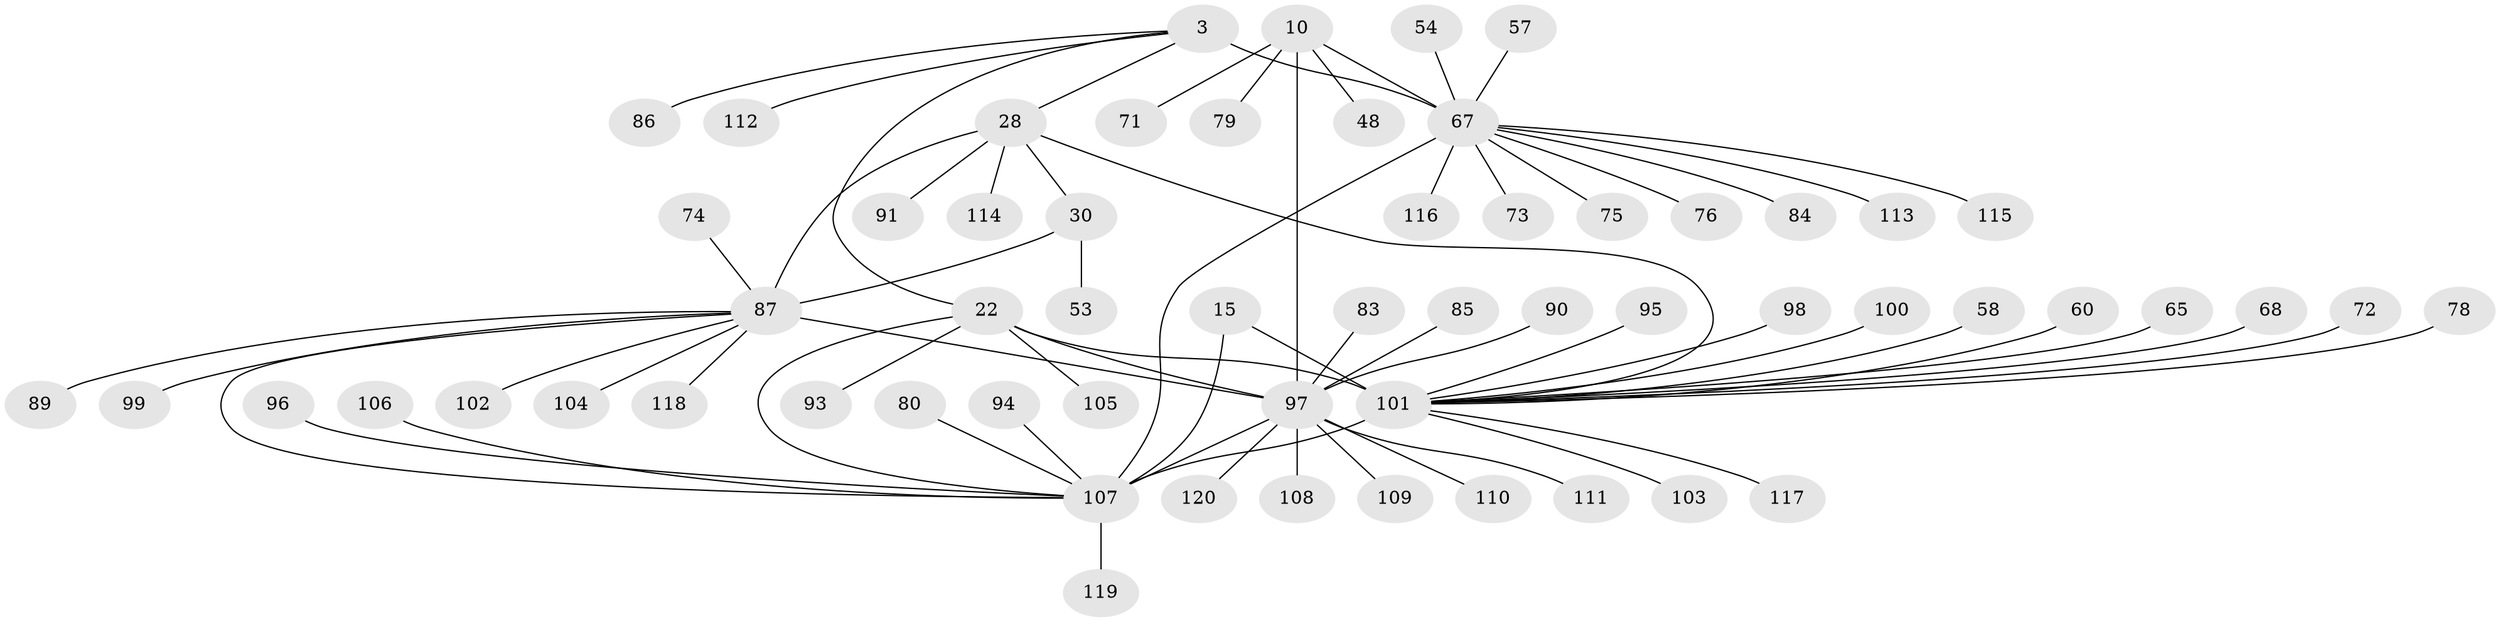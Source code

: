 // original degree distribution, {5: 0.016666666666666666, 7: 0.058333333333333334, 10: 0.06666666666666667, 8: 0.03333333333333333, 6: 0.025, 12: 0.016666666666666666, 9: 0.041666666666666664, 1: 0.6166666666666667, 4: 0.008333333333333333, 2: 0.11666666666666667}
// Generated by graph-tools (version 1.1) at 2025/54/03/09/25 04:54:29]
// undirected, 60 vertices, 68 edges
graph export_dot {
graph [start="1"]
  node [color=gray90,style=filled];
  3 [super="+2+1"];
  10 [super="+9"];
  15 [super="+13"];
  22 [super="+19"];
  28 [super="+27"];
  30 [super="+29"];
  48;
  53;
  54;
  57;
  58;
  60;
  65;
  67 [super="+6+43"];
  68;
  71;
  72;
  73;
  74;
  75;
  76;
  78;
  79;
  80;
  83;
  84;
  85;
  86;
  87 [super="+26+64+66+70"];
  89 [super="+39"];
  90 [super="+45"];
  91;
  93;
  94 [super="+38"];
  95 [super="+52"];
  96;
  97 [super="+81"];
  98;
  99;
  100;
  101 [super="+41+21+88+24+31+35+36+40+44"];
  102 [super="+82"];
  103;
  104;
  105 [super="+42"];
  106;
  107 [super="+69+59+62+77"];
  108;
  109;
  110 [super="+63"];
  111;
  112;
  113;
  114;
  115 [super="+92"];
  116;
  117;
  118;
  119;
  120;
  3 -- 112;
  3 -- 86;
  3 -- 28;
  3 -- 22;
  3 -- 67 [weight=9];
  10 -- 79;
  10 -- 48;
  10 -- 71;
  10 -- 67;
  10 -- 97 [weight=8];
  15 -- 101 [weight=3];
  15 -- 107 [weight=8];
  22 -- 93;
  22 -- 101 [weight=9];
  22 -- 105;
  22 -- 107;
  22 -- 97 [weight=2];
  28 -- 30 [weight=4];
  28 -- 91;
  28 -- 114;
  28 -- 87 [weight=4];
  28 -- 101;
  30 -- 53;
  30 -- 87 [weight=4];
  54 -- 67;
  57 -- 67;
  58 -- 101;
  60 -- 101;
  65 -- 101;
  67 -- 73;
  67 -- 76;
  67 -- 75;
  67 -- 113;
  67 -- 115;
  67 -- 116;
  67 -- 84;
  67 -- 107;
  68 -- 101;
  72 -- 101;
  74 -- 87;
  78 -- 101;
  80 -- 107;
  83 -- 97;
  85 -- 97;
  87 -- 99;
  87 -- 102;
  87 -- 104;
  87 -- 118;
  87 -- 89;
  87 -- 107 [weight=2];
  87 -- 97;
  90 -- 97;
  94 -- 107;
  95 -- 101;
  96 -- 107;
  97 -- 107;
  97 -- 108;
  97 -- 109;
  97 -- 110;
  97 -- 111;
  97 -- 120;
  98 -- 101;
  100 -- 101;
  101 -- 103;
  101 -- 107;
  101 -- 117;
  106 -- 107;
  107 -- 119;
}
